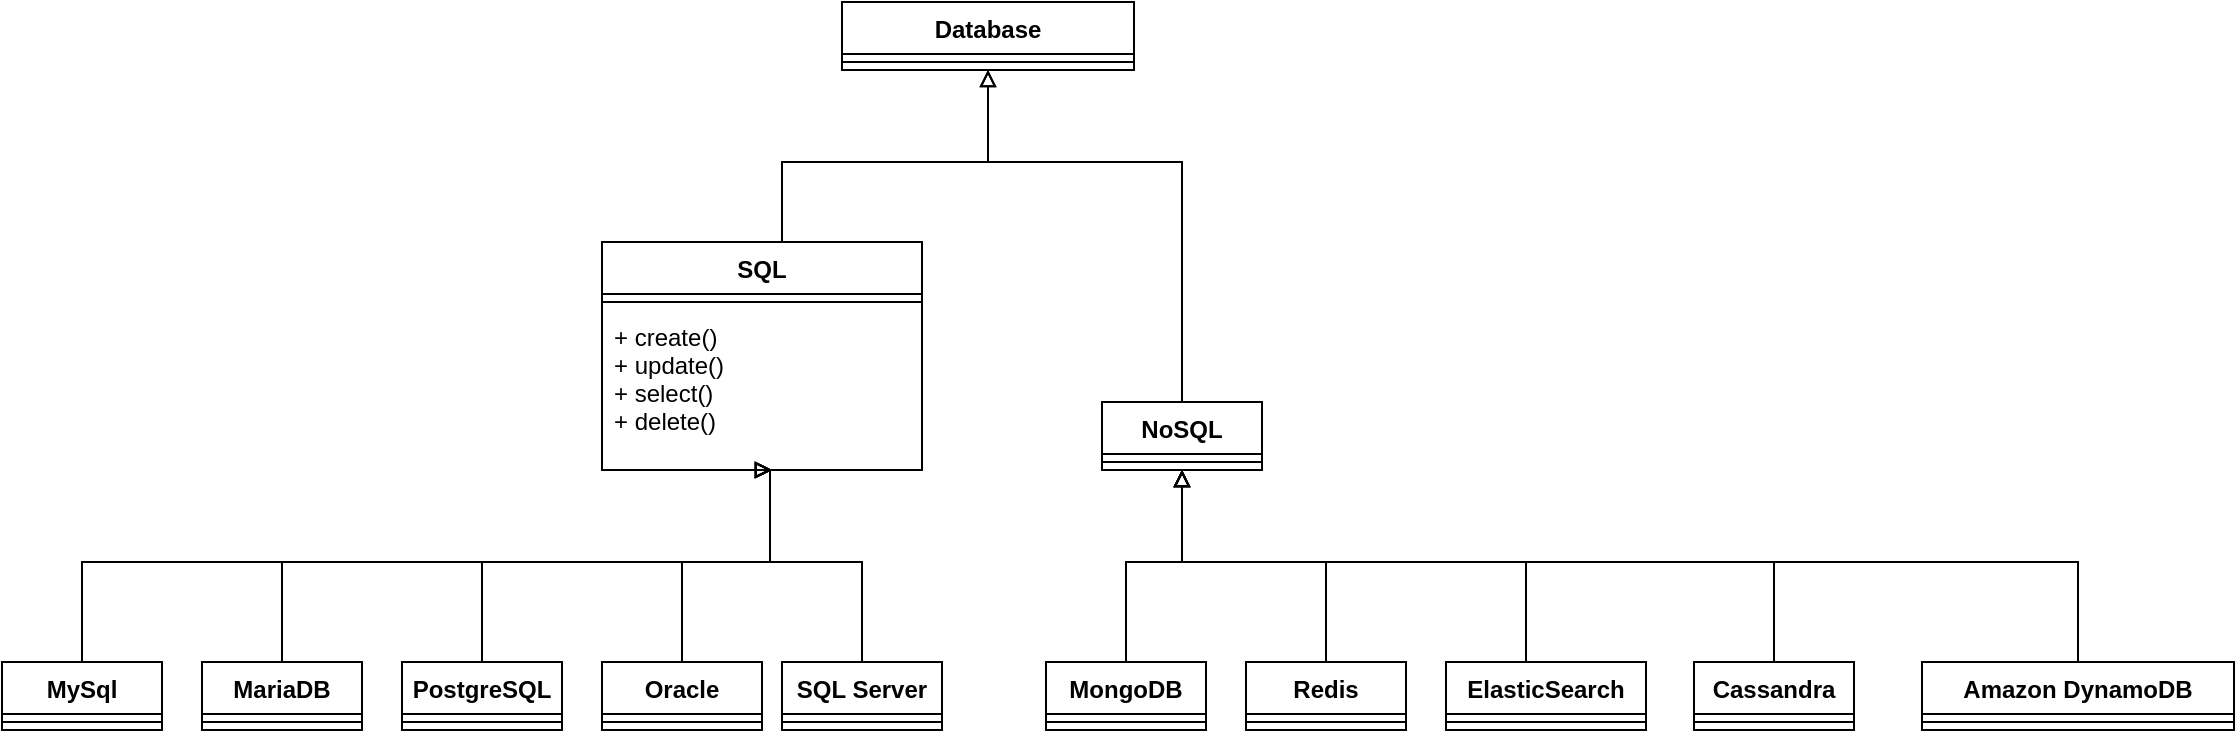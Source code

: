 <mxfile version="20.0.4" type="device"><diagram id="-fBT-xviydoNWzcGt3XS" name="Page-1"><mxGraphModel dx="2249" dy="681" grid="1" gridSize="10" guides="1" tooltips="1" connect="1" arrows="1" fold="1" page="1" pageScale="1" pageWidth="827" pageHeight="1169" math="0" shadow="0"><root><mxCell id="0"/><mxCell id="1" parent="0"/><mxCell id="hj0GlVCmQGn0M27XAUuE-1" value="Database" style="swimlane;fontStyle=1;align=center;verticalAlign=top;childLayout=stackLayout;horizontal=1;startSize=26;horizontalStack=0;resizeParent=1;resizeParentMax=0;resizeLast=0;collapsible=1;marginBottom=0;" parent="1" vertex="1"><mxGeometry x="-126" width="146" height="34" as="geometry"/></mxCell><mxCell id="hj0GlVCmQGn0M27XAUuE-3" value="" style="line;strokeWidth=1;fillColor=none;align=left;verticalAlign=middle;spacingTop=-1;spacingLeft=3;spacingRight=3;rotatable=0;labelPosition=right;points=[];portConstraint=eastwest;" parent="hj0GlVCmQGn0M27XAUuE-1" vertex="1"><mxGeometry y="26" width="146" height="8" as="geometry"/></mxCell><mxCell id="hj0GlVCmQGn0M27XAUuE-10" value="NoSQL" style="swimlane;fontStyle=1;align=center;verticalAlign=top;childLayout=stackLayout;horizontal=1;startSize=26;horizontalStack=0;resizeParent=1;resizeParentMax=0;resizeLast=0;collapsible=1;marginBottom=0;" parent="1" vertex="1"><mxGeometry x="4" y="200" width="80" height="34" as="geometry"/></mxCell><mxCell id="hj0GlVCmQGn0M27XAUuE-12" value="" style="line;strokeWidth=1;fillColor=none;align=left;verticalAlign=middle;spacingTop=-1;spacingLeft=3;spacingRight=3;rotatable=0;labelPosition=right;points=[];portConstraint=eastwest;" parent="hj0GlVCmQGn0M27XAUuE-10" vertex="1"><mxGeometry y="26" width="80" height="8" as="geometry"/></mxCell><mxCell id="kTf1CA6Vn0GCsysJ8XHQ-21" value="" style="edgeStyle=orthogonalEdgeStyle;rounded=0;orthogonalLoop=1;jettySize=auto;html=1;entryX=0.5;entryY=1;entryDx=0;entryDy=0;endArrow=block;endFill=0;" parent="1" source="kTf1CA6Vn0GCsysJ8XHQ-7" edge="1"><mxGeometry relative="1" as="geometry"><mxPoint x="-161" y="234" as="targetPoint"/><Array as="points"><mxPoint x="-506" y="280"/><mxPoint x="-162" y="280"/></Array></mxGeometry></mxCell><mxCell id="kTf1CA6Vn0GCsysJ8XHQ-7" value="MySql" style="swimlane;fontStyle=1;align=center;verticalAlign=top;childLayout=stackLayout;horizontal=1;startSize=26;horizontalStack=0;resizeParent=1;resizeParentMax=0;resizeLast=0;collapsible=1;marginBottom=0;" parent="1" vertex="1"><mxGeometry x="-546" y="330" width="80" height="34" as="geometry"/></mxCell><mxCell id="kTf1CA6Vn0GCsysJ8XHQ-8" value="" style="line;strokeWidth=1;fillColor=none;align=left;verticalAlign=middle;spacingTop=-1;spacingLeft=3;spacingRight=3;rotatable=0;labelPosition=right;points=[];portConstraint=eastwest;" parent="kTf1CA6Vn0GCsysJ8XHQ-7" vertex="1"><mxGeometry y="26" width="80" height="8" as="geometry"/></mxCell><mxCell id="kTf1CA6Vn0GCsysJ8XHQ-20" value="" style="edgeStyle=orthogonalEdgeStyle;rounded=0;orthogonalLoop=1;jettySize=auto;html=1;entryX=0.5;entryY=1;entryDx=0;entryDy=0;endArrow=block;endFill=0;" parent="1" source="kTf1CA6Vn0GCsysJ8XHQ-9" edge="1"><mxGeometry relative="1" as="geometry"><mxPoint x="-161" y="234" as="targetPoint"/><Array as="points"><mxPoint x="-406" y="280"/><mxPoint x="-162" y="280"/></Array></mxGeometry></mxCell><mxCell id="kTf1CA6Vn0GCsysJ8XHQ-9" value="MariaDB" style="swimlane;fontStyle=1;align=center;verticalAlign=top;childLayout=stackLayout;horizontal=1;startSize=26;horizontalStack=0;resizeParent=1;resizeParentMax=0;resizeLast=0;collapsible=1;marginBottom=0;" parent="1" vertex="1"><mxGeometry x="-446" y="330" width="80" height="34" as="geometry"/></mxCell><mxCell id="kTf1CA6Vn0GCsysJ8XHQ-10" value="" style="line;strokeWidth=1;fillColor=none;align=left;verticalAlign=middle;spacingTop=-1;spacingLeft=3;spacingRight=3;rotatable=0;labelPosition=right;points=[];portConstraint=eastwest;" parent="kTf1CA6Vn0GCsysJ8XHQ-9" vertex="1"><mxGeometry y="26" width="80" height="8" as="geometry"/></mxCell><mxCell id="kTf1CA6Vn0GCsysJ8XHQ-19" value="" style="edgeStyle=orthogonalEdgeStyle;rounded=0;orthogonalLoop=1;jettySize=auto;html=1;entryX=0.5;entryY=1;entryDx=0;entryDy=0;endArrow=block;endFill=0;" parent="1" source="kTf1CA6Vn0GCsysJ8XHQ-11" edge="1"><mxGeometry relative="1" as="geometry"><mxPoint x="-161" y="234" as="targetPoint"/><Array as="points"><mxPoint x="-306" y="280"/><mxPoint x="-162" y="280"/></Array></mxGeometry></mxCell><mxCell id="kTf1CA6Vn0GCsysJ8XHQ-11" value="PostgreSQL" style="swimlane;fontStyle=1;align=center;verticalAlign=top;childLayout=stackLayout;horizontal=1;startSize=26;horizontalStack=0;resizeParent=1;resizeParentMax=0;resizeLast=0;collapsible=1;marginBottom=0;" parent="1" vertex="1"><mxGeometry x="-346" y="330" width="80" height="34" as="geometry"/></mxCell><mxCell id="kTf1CA6Vn0GCsysJ8XHQ-12" value="" style="line;strokeWidth=1;fillColor=none;align=left;verticalAlign=middle;spacingTop=-1;spacingLeft=3;spacingRight=3;rotatable=0;labelPosition=right;points=[];portConstraint=eastwest;" parent="kTf1CA6Vn0GCsysJ8XHQ-11" vertex="1"><mxGeometry y="26" width="80" height="8" as="geometry"/></mxCell><mxCell id="kTf1CA6Vn0GCsysJ8XHQ-18" value="" style="edgeStyle=orthogonalEdgeStyle;rounded=0;orthogonalLoop=1;jettySize=auto;html=1;entryX=0.5;entryY=1;entryDx=0;entryDy=0;endArrow=block;endFill=0;" parent="1" source="kTf1CA6Vn0GCsysJ8XHQ-13" edge="1"><mxGeometry relative="1" as="geometry"><mxPoint x="-161" y="234" as="targetPoint"/><Array as="points"><mxPoint x="-206" y="280"/><mxPoint x="-162" y="280"/></Array></mxGeometry></mxCell><mxCell id="kTf1CA6Vn0GCsysJ8XHQ-13" value="Oracle" style="swimlane;fontStyle=1;align=center;verticalAlign=top;childLayout=stackLayout;horizontal=1;startSize=26;horizontalStack=0;resizeParent=1;resizeParentMax=0;resizeLast=0;collapsible=1;marginBottom=0;" parent="1" vertex="1"><mxGeometry x="-246" y="330" width="80" height="34" as="geometry"/></mxCell><mxCell id="kTf1CA6Vn0GCsysJ8XHQ-14" value="" style="line;strokeWidth=1;fillColor=none;align=left;verticalAlign=middle;spacingTop=-1;spacingLeft=3;spacingRight=3;rotatable=0;labelPosition=right;points=[];portConstraint=eastwest;" parent="kTf1CA6Vn0GCsysJ8XHQ-13" vertex="1"><mxGeometry y="26" width="80" height="8" as="geometry"/></mxCell><mxCell id="kTf1CA6Vn0GCsysJ8XHQ-17" value="" style="edgeStyle=orthogonalEdgeStyle;rounded=0;orthogonalLoop=1;jettySize=auto;html=1;entryX=0.5;entryY=1;entryDx=0;entryDy=0;endArrow=block;endFill=0;" parent="1" source="kTf1CA6Vn0GCsysJ8XHQ-15" edge="1"><mxGeometry relative="1" as="geometry"><mxPoint x="-161" y="234" as="targetPoint"/><Array as="points"><mxPoint x="-116" y="280"/><mxPoint x="-162" y="280"/></Array></mxGeometry></mxCell><mxCell id="kTf1CA6Vn0GCsysJ8XHQ-15" value="SQL Server" style="swimlane;fontStyle=1;align=center;verticalAlign=top;childLayout=stackLayout;horizontal=1;startSize=26;horizontalStack=0;resizeParent=1;resizeParentMax=0;resizeLast=0;collapsible=1;marginBottom=0;" parent="1" vertex="1"><mxGeometry x="-156" y="330" width="80" height="34" as="geometry"/></mxCell><mxCell id="kTf1CA6Vn0GCsysJ8XHQ-16" value="" style="line;strokeWidth=1;fillColor=none;align=left;verticalAlign=middle;spacingTop=-1;spacingLeft=3;spacingRight=3;rotatable=0;labelPosition=right;points=[];portConstraint=eastwest;" parent="kTf1CA6Vn0GCsysJ8XHQ-15" vertex="1"><mxGeometry y="26" width="80" height="8" as="geometry"/></mxCell><mxCell id="kTf1CA6Vn0GCsysJ8XHQ-24" value="" style="edgeStyle=orthogonalEdgeStyle;rounded=0;orthogonalLoop=1;jettySize=auto;html=1;entryX=0.5;entryY=1;entryDx=0;entryDy=0;endArrow=block;endFill=0;" parent="1" source="kTf1CA6Vn0GCsysJ8XHQ-22" target="hj0GlVCmQGn0M27XAUuE-10" edge="1"><mxGeometry relative="1" as="geometry"><Array as="points"><mxPoint x="16" y="280"/><mxPoint x="44" y="280"/></Array></mxGeometry></mxCell><mxCell id="kTf1CA6Vn0GCsysJ8XHQ-22" value="MongoDB" style="swimlane;fontStyle=1;align=center;verticalAlign=top;childLayout=stackLayout;horizontal=1;startSize=26;horizontalStack=0;resizeParent=1;resizeParentMax=0;resizeLast=0;collapsible=1;marginBottom=0;" parent="1" vertex="1"><mxGeometry x="-24" y="330" width="80" height="34" as="geometry"/></mxCell><mxCell id="kTf1CA6Vn0GCsysJ8XHQ-23" value="" style="line;strokeWidth=1;fillColor=none;align=left;verticalAlign=middle;spacingTop=-1;spacingLeft=3;spacingRight=3;rotatable=0;labelPosition=right;points=[];portConstraint=eastwest;" parent="kTf1CA6Vn0GCsysJ8XHQ-22" vertex="1"><mxGeometry y="26" width="80" height="8" as="geometry"/></mxCell><mxCell id="kTf1CA6Vn0GCsysJ8XHQ-28" value="" style="edgeStyle=orthogonalEdgeStyle;rounded=0;orthogonalLoop=1;jettySize=auto;html=1;entryX=0.5;entryY=1;entryDx=0;entryDy=0;endArrow=block;endFill=0;" parent="1" source="kTf1CA6Vn0GCsysJ8XHQ-26" target="hj0GlVCmQGn0M27XAUuE-10" edge="1"><mxGeometry relative="1" as="geometry"><Array as="points"><mxPoint x="116" y="280"/><mxPoint x="44" y="280"/></Array></mxGeometry></mxCell><mxCell id="kTf1CA6Vn0GCsysJ8XHQ-26" value="Redis" style="swimlane;fontStyle=1;align=center;verticalAlign=top;childLayout=stackLayout;horizontal=1;startSize=26;horizontalStack=0;resizeParent=1;resizeParentMax=0;resizeLast=0;collapsible=1;marginBottom=0;" parent="1" vertex="1"><mxGeometry x="76" y="330" width="80" height="34" as="geometry"/></mxCell><mxCell id="kTf1CA6Vn0GCsysJ8XHQ-27" value="" style="line;strokeWidth=1;fillColor=none;align=left;verticalAlign=middle;spacingTop=-1;spacingLeft=3;spacingRight=3;rotatable=0;labelPosition=right;points=[];portConstraint=eastwest;" parent="kTf1CA6Vn0GCsysJ8XHQ-26" vertex="1"><mxGeometry y="26" width="80" height="8" as="geometry"/></mxCell><mxCell id="kTf1CA6Vn0GCsysJ8XHQ-31" value="" style="edgeStyle=orthogonalEdgeStyle;rounded=0;orthogonalLoop=1;jettySize=auto;html=1;entryX=0.5;entryY=1;entryDx=0;entryDy=0;endArrow=block;endFill=0;" parent="1" source="kTf1CA6Vn0GCsysJ8XHQ-29" target="hj0GlVCmQGn0M27XAUuE-10" edge="1"><mxGeometry relative="1" as="geometry"><Array as="points"><mxPoint x="216" y="280"/><mxPoint x="44" y="280"/></Array></mxGeometry></mxCell><mxCell id="kTf1CA6Vn0GCsysJ8XHQ-29" value="ElasticSearch" style="swimlane;fontStyle=1;align=center;verticalAlign=top;childLayout=stackLayout;horizontal=1;startSize=26;horizontalStack=0;resizeParent=1;resizeParentMax=0;resizeLast=0;collapsible=1;marginBottom=0;" parent="1" vertex="1"><mxGeometry x="176" y="330" width="100" height="34" as="geometry"/></mxCell><mxCell id="kTf1CA6Vn0GCsysJ8XHQ-30" value="" style="line;strokeWidth=1;fillColor=none;align=left;verticalAlign=middle;spacingTop=-1;spacingLeft=3;spacingRight=3;rotatable=0;labelPosition=right;points=[];portConstraint=eastwest;" parent="kTf1CA6Vn0GCsysJ8XHQ-29" vertex="1"><mxGeometry y="26" width="100" height="8" as="geometry"/></mxCell><mxCell id="kTf1CA6Vn0GCsysJ8XHQ-34" value="" style="edgeStyle=orthogonalEdgeStyle;rounded=0;orthogonalLoop=1;jettySize=auto;html=1;entryX=0.5;entryY=1;entryDx=0;entryDy=0;endArrow=block;endFill=0;" parent="1" source="kTf1CA6Vn0GCsysJ8XHQ-32" target="hj0GlVCmQGn0M27XAUuE-10" edge="1"><mxGeometry relative="1" as="geometry"><Array as="points"><mxPoint x="340" y="280"/><mxPoint x="44" y="280"/></Array></mxGeometry></mxCell><mxCell id="kTf1CA6Vn0GCsysJ8XHQ-32" value="Cassandra" style="swimlane;fontStyle=1;align=center;verticalAlign=top;childLayout=stackLayout;horizontal=1;startSize=26;horizontalStack=0;resizeParent=1;resizeParentMax=0;resizeLast=0;collapsible=1;marginBottom=0;" parent="1" vertex="1"><mxGeometry x="300" y="330" width="80" height="34" as="geometry"/></mxCell><mxCell id="kTf1CA6Vn0GCsysJ8XHQ-33" value="" style="line;strokeWidth=1;fillColor=none;align=left;verticalAlign=middle;spacingTop=-1;spacingLeft=3;spacingRight=3;rotatable=0;labelPosition=right;points=[];portConstraint=eastwest;" parent="kTf1CA6Vn0GCsysJ8XHQ-32" vertex="1"><mxGeometry y="26" width="80" height="8" as="geometry"/></mxCell><mxCell id="kTf1CA6Vn0GCsysJ8XHQ-37" value="" style="edgeStyle=orthogonalEdgeStyle;rounded=0;orthogonalLoop=1;jettySize=auto;html=1;endArrow=block;endFill=0;entryX=0.5;entryY=1;entryDx=0;entryDy=0;" parent="1" source="kTf1CA6Vn0GCsysJ8XHQ-35" target="hj0GlVCmQGn0M27XAUuE-10" edge="1"><mxGeometry relative="1" as="geometry"><mxPoint x="250" y="230" as="targetPoint"/><Array as="points"><mxPoint x="492" y="280"/><mxPoint x="44" y="280"/></Array></mxGeometry></mxCell><mxCell id="kTf1CA6Vn0GCsysJ8XHQ-35" value="Amazon DynamoDB" style="swimlane;fontStyle=1;align=center;verticalAlign=top;childLayout=stackLayout;horizontal=1;startSize=26;horizontalStack=0;resizeParent=1;resizeParentMax=0;resizeLast=0;collapsible=1;marginBottom=0;" parent="1" vertex="1"><mxGeometry x="414" y="330" width="156" height="34" as="geometry"/></mxCell><mxCell id="kTf1CA6Vn0GCsysJ8XHQ-36" value="" style="line;strokeWidth=1;fillColor=none;align=left;verticalAlign=middle;spacingTop=-1;spacingLeft=3;spacingRight=3;rotatable=0;labelPosition=right;points=[];portConstraint=eastwest;" parent="kTf1CA6Vn0GCsysJ8XHQ-35" vertex="1"><mxGeometry y="26" width="156" height="8" as="geometry"/></mxCell><mxCell id="kTf1CA6Vn0GCsysJ8XHQ-39" value="" style="edgeStyle=orthogonalEdgeStyle;rounded=0;orthogonalLoop=1;jettySize=auto;html=1;endArrow=block;endFill=0;exitX=0.5;exitY=0;exitDx=0;exitDy=0;entryX=0.5;entryY=1;entryDx=0;entryDy=0;" parent="1" source="hj0GlVCmQGn0M27XAUuE-10" target="hj0GlVCmQGn0M27XAUuE-1" edge="1"><mxGeometry relative="1" as="geometry"><mxPoint x="-152" y="210" as="sourcePoint"/><mxPoint x="210" y="120" as="targetPoint"/><Array as="points"><mxPoint x="44" y="80"/><mxPoint x="-53" y="80"/></Array></mxGeometry></mxCell><mxCell id="kTf1CA6Vn0GCsysJ8XHQ-47" value="" style="edgeStyle=orthogonalEdgeStyle;rounded=0;orthogonalLoop=1;jettySize=auto;html=1;endArrow=block;endFill=0;entryX=0.5;entryY=1;entryDx=0;entryDy=0;" parent="1" source="kTf1CA6Vn0GCsysJ8XHQ-43" target="hj0GlVCmQGn0M27XAUuE-1" edge="1"><mxGeometry relative="1" as="geometry"><Array as="points"><mxPoint x="-156" y="80"/><mxPoint x="-53" y="80"/></Array></mxGeometry></mxCell><mxCell id="kTf1CA6Vn0GCsysJ8XHQ-43" value="SQL" style="swimlane;fontStyle=1;align=center;verticalAlign=top;childLayout=stackLayout;horizontal=1;startSize=26;horizontalStack=0;resizeParent=1;resizeParentMax=0;resizeLast=0;collapsible=1;marginBottom=0;" parent="1" vertex="1"><mxGeometry x="-246" y="120" width="160" height="114" as="geometry"/></mxCell><mxCell id="kTf1CA6Vn0GCsysJ8XHQ-45" value="" style="line;strokeWidth=1;fillColor=none;align=left;verticalAlign=middle;spacingTop=-1;spacingLeft=3;spacingRight=3;rotatable=0;labelPosition=right;points=[];portConstraint=eastwest;" parent="kTf1CA6Vn0GCsysJ8XHQ-43" vertex="1"><mxGeometry y="26" width="160" height="8" as="geometry"/></mxCell><mxCell id="kTf1CA6Vn0GCsysJ8XHQ-46" value="+ create()&#xA;+ update()&#xA;+ select()&#xA;+ delete()&#xA;" style="text;strokeColor=none;fillColor=none;align=left;verticalAlign=top;spacingLeft=4;spacingRight=4;overflow=hidden;rotatable=0;points=[[0,0.5],[1,0.5]];portConstraint=eastwest;" parent="kTf1CA6Vn0GCsysJ8XHQ-43" vertex="1"><mxGeometry y="34" width="160" height="80" as="geometry"/></mxCell></root></mxGraphModel></diagram></mxfile>
